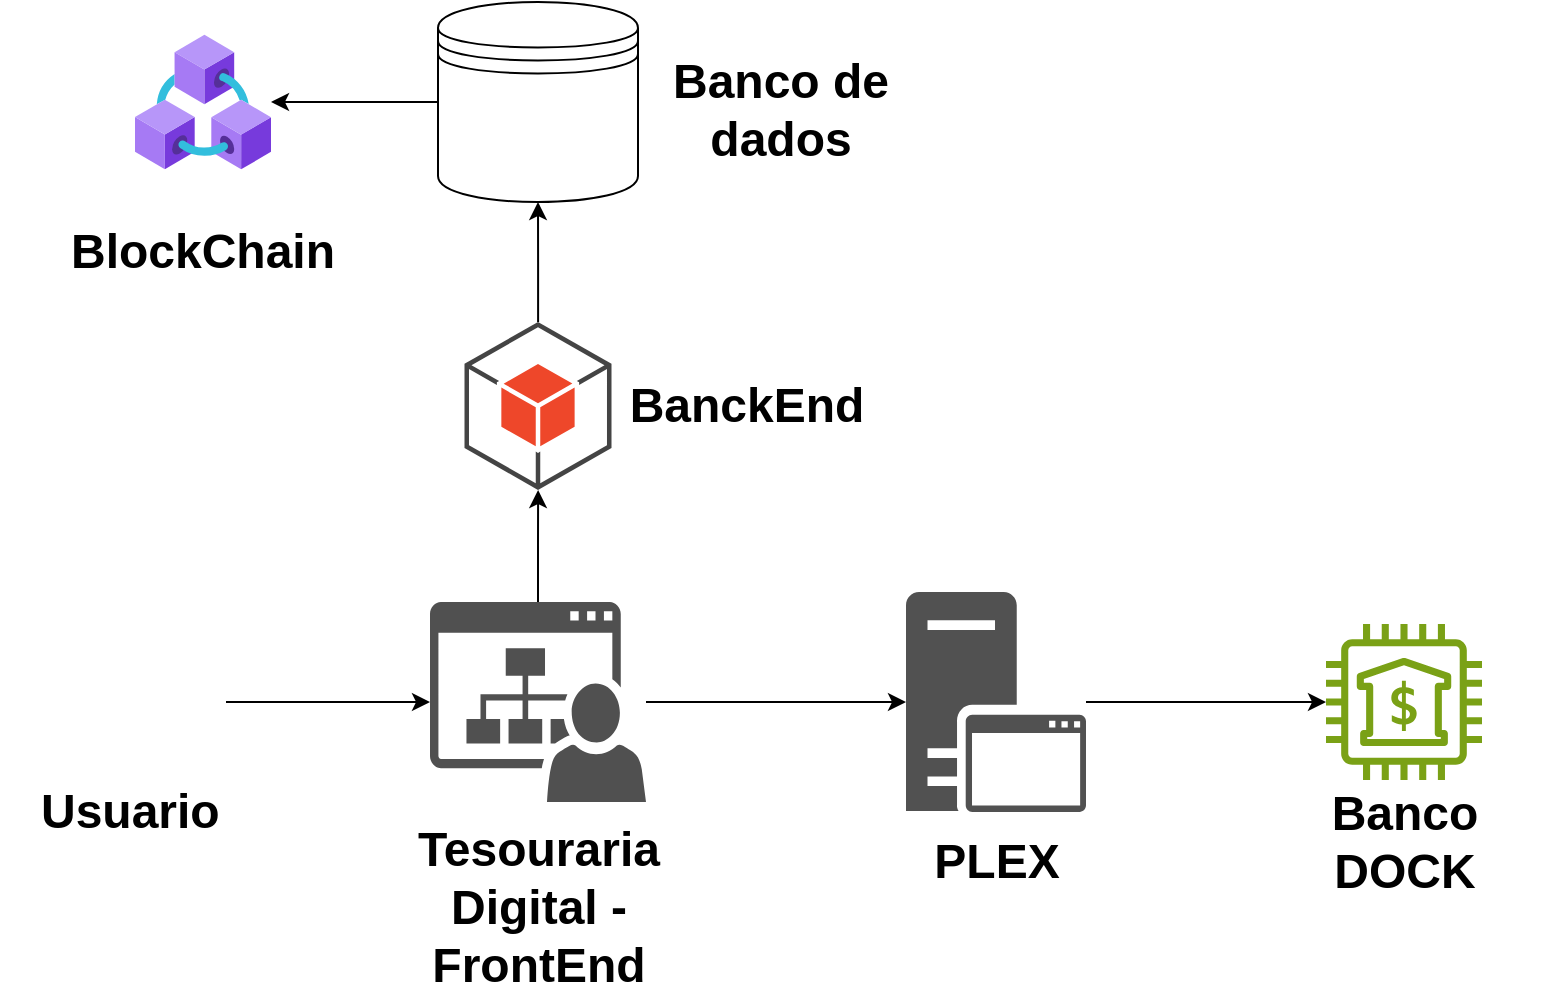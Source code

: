 <mxfile version="24.7.7" pages="3">
  <diagram name="Infra Estrutura de comunicação" id="r31mNQXhlYBbTmS-FtaR">
    <mxGraphModel dx="1714" dy="738" grid="1" gridSize="10" guides="1" tooltips="1" connect="1" arrows="1" fold="1" page="1" pageScale="1" pageWidth="827" pageHeight="1169" math="0" shadow="0">
      <root>
        <mxCell id="0" />
        <mxCell id="1" parent="0" />
        <mxCell id="mFi_zFzauyfVC6vekm5a-9" style="edgeStyle=orthogonalEdgeStyle;rounded=0;orthogonalLoop=1;jettySize=auto;html=1;" parent="1" source="mFi_zFzauyfVC6vekm5a-2" target="mFi_zFzauyfVC6vekm5a-5" edge="1">
          <mxGeometry relative="1" as="geometry" />
        </mxCell>
        <mxCell id="mFi_zFzauyfVC6vekm5a-2" value="" style="shape=image;html=1;verticalAlign=top;verticalLabelPosition=bottom;labelBackgroundColor=#ffffff;imageAspect=0;aspect=fixed;image=https://cdn3.iconfinder.com/data/icons/essential-rounded/64/Rounded-31-128.png" parent="1" vertex="1">
          <mxGeometry x="40" y="435" width="90" height="90" as="geometry" />
        </mxCell>
        <mxCell id="mFi_zFzauyfVC6vekm5a-16" style="edgeStyle=orthogonalEdgeStyle;rounded=0;orthogonalLoop=1;jettySize=auto;html=1;" parent="1" source="mFi_zFzauyfVC6vekm5a-3" target="mFi_zFzauyfVC6vekm5a-4" edge="1">
          <mxGeometry relative="1" as="geometry" />
        </mxCell>
        <mxCell id="mFi_zFzauyfVC6vekm5a-3" value="" style="shape=datastore;html=1;labelPosition=center;verticalLabelPosition=bottom;align=center;verticalAlign=top;" parent="1" vertex="1">
          <mxGeometry x="236" y="130" width="100" height="100" as="geometry" />
        </mxCell>
        <mxCell id="mFi_zFzauyfVC6vekm5a-4" value="" style="image;aspect=fixed;html=1;points=[];align=center;fontSize=12;image=img/lib/azure2/blockchain/Azure_Blockchain_Service.svg;" parent="1" vertex="1">
          <mxGeometry x="84.5" y="146" width="68" height="68" as="geometry" />
        </mxCell>
        <mxCell id="mFi_zFzauyfVC6vekm5a-10" style="edgeStyle=orthogonalEdgeStyle;rounded=0;orthogonalLoop=1;jettySize=auto;html=1;" parent="1" source="mFi_zFzauyfVC6vekm5a-5" target="mFi_zFzauyfVC6vekm5a-6" edge="1">
          <mxGeometry relative="1" as="geometry" />
        </mxCell>
        <mxCell id="mFi_zFzauyfVC6vekm5a-14" style="edgeStyle=orthogonalEdgeStyle;rounded=0;orthogonalLoop=1;jettySize=auto;html=1;" parent="1" source="mFi_zFzauyfVC6vekm5a-5" target="mFi_zFzauyfVC6vekm5a-13" edge="1">
          <mxGeometry relative="1" as="geometry" />
        </mxCell>
        <mxCell id="mFi_zFzauyfVC6vekm5a-5" value="" style="sketch=0;pointerEvents=1;shadow=0;dashed=0;html=1;strokeColor=none;fillColor=#505050;labelPosition=center;verticalLabelPosition=bottom;verticalAlign=top;outlineConnect=0;align=center;shape=mxgraph.office.sites.my_site;" parent="1" vertex="1">
          <mxGeometry x="232" y="430" width="108" height="100" as="geometry" />
        </mxCell>
        <mxCell id="mFi_zFzauyfVC6vekm5a-21" style="edgeStyle=orthogonalEdgeStyle;rounded=0;orthogonalLoop=1;jettySize=auto;html=1;" parent="1" source="mFi_zFzauyfVC6vekm5a-6" target="mFi_zFzauyfVC6vekm5a-20" edge="1">
          <mxGeometry relative="1" as="geometry" />
        </mxCell>
        <mxCell id="mFi_zFzauyfVC6vekm5a-6" value="" style="sketch=0;pointerEvents=1;shadow=0;dashed=0;html=1;strokeColor=none;labelPosition=center;verticalLabelPosition=bottom;verticalAlign=top;align=center;fillColor=#515151;shape=mxgraph.mscae.system_center.secondary_site" parent="1" vertex="1">
          <mxGeometry x="470" y="425" width="90" height="110" as="geometry" />
        </mxCell>
        <mxCell id="mFi_zFzauyfVC6vekm5a-15" style="edgeStyle=orthogonalEdgeStyle;rounded=0;orthogonalLoop=1;jettySize=auto;html=1;" parent="1" source="mFi_zFzauyfVC6vekm5a-13" target="mFi_zFzauyfVC6vekm5a-3" edge="1">
          <mxGeometry relative="1" as="geometry" />
        </mxCell>
        <mxCell id="mFi_zFzauyfVC6vekm5a-13" value="" style="outlineConnect=0;dashed=0;verticalLabelPosition=bottom;verticalAlign=top;align=center;html=1;shape=mxgraph.aws3.android;fillColor=#EE472A;gradientColor=none;" parent="1" vertex="1">
          <mxGeometry x="249.25" y="290" width="73.5" height="84" as="geometry" />
        </mxCell>
        <mxCell id="mFi_zFzauyfVC6vekm5a-17" value="Usuario&amp;nbsp;" style="text;strokeColor=none;fillColor=none;html=1;fontSize=24;fontStyle=1;verticalAlign=middle;align=center;whiteSpace=wrap;" parent="1" vertex="1">
          <mxGeometry x="17.5" y="510" width="135" height="50" as="geometry" />
        </mxCell>
        <mxCell id="mFi_zFzauyfVC6vekm5a-18" value="Tesouraria Digital - FrontEnd" style="text;strokeColor=none;fillColor=none;html=1;fontSize=24;fontStyle=1;verticalAlign=middle;align=center;whiteSpace=wrap;" parent="1" vertex="1">
          <mxGeometry x="218.5" y="535" width="135" height="95" as="geometry" />
        </mxCell>
        <mxCell id="mFi_zFzauyfVC6vekm5a-19" value="PLEX" style="text;strokeColor=none;fillColor=none;html=1;fontSize=24;fontStyle=1;verticalAlign=middle;align=center;whiteSpace=wrap;" parent="1" vertex="1">
          <mxGeometry x="447.5" y="535" width="135" height="50" as="geometry" />
        </mxCell>
        <mxCell id="mFi_zFzauyfVC6vekm5a-20" value="" style="sketch=0;outlineConnect=0;fontColor=#232F3E;gradientColor=none;fillColor=#7AA116;strokeColor=none;dashed=0;verticalLabelPosition=bottom;verticalAlign=top;align=center;html=1;fontSize=12;fontStyle=0;aspect=fixed;pointerEvents=1;shape=mxgraph.aws4.bank;" parent="1" vertex="1">
          <mxGeometry x="680" y="441" width="78" height="78" as="geometry" />
        </mxCell>
        <mxCell id="mFi_zFzauyfVC6vekm5a-22" value="Banco DOCK" style="text;strokeColor=none;fillColor=none;html=1;fontSize=24;fontStyle=1;verticalAlign=middle;align=center;whiteSpace=wrap;" parent="1" vertex="1">
          <mxGeometry x="651.5" y="525" width="135" height="50" as="geometry" />
        </mxCell>
        <mxCell id="mFi_zFzauyfVC6vekm5a-25" value="BanckEnd" style="text;strokeColor=none;fillColor=none;html=1;fontSize=24;fontStyle=1;verticalAlign=middle;align=center;whiteSpace=wrap;" parent="1" vertex="1">
          <mxGeometry x="322.75" y="307" width="135" height="50" as="geometry" />
        </mxCell>
        <mxCell id="mFi_zFzauyfVC6vekm5a-26" value="Banco de dados" style="text;strokeColor=none;fillColor=none;html=1;fontSize=24;fontStyle=1;verticalAlign=middle;align=center;whiteSpace=wrap;" parent="1" vertex="1">
          <mxGeometry x="340" y="159" width="135" height="50" as="geometry" />
        </mxCell>
        <mxCell id="mFi_zFzauyfVC6vekm5a-28" value="BlockChain" style="text;strokeColor=none;fillColor=none;html=1;fontSize=24;fontStyle=1;verticalAlign=middle;align=center;whiteSpace=wrap;" parent="1" vertex="1">
          <mxGeometry x="51" y="230" width="135" height="50" as="geometry" />
        </mxCell>
      </root>
    </mxGraphModel>
  </diagram>
  <diagram id="HyRGngIoaktzdJjp7ZNS" name="Cadastro Usuario">
    <mxGraphModel dx="2016" dy="868" grid="1" gridSize="10" guides="1" tooltips="1" connect="1" arrows="1" fold="1" page="1" pageScale="1" pageWidth="827" pageHeight="1169" math="0" shadow="0">
      <root>
        <mxCell id="0" />
        <mxCell id="1" parent="0" />
        <mxCell id="AH1adNombmmw1FnsNmIA-6" value="CPF/CNPJ" style="fillColor=none;strokeColor=none;align=left;fontSize=14;fontColor=#212529;" vertex="1" parent="1">
          <mxGeometry width="260" height="40" relative="1" as="geometry">
            <mxPoint x="40" y="260" as="offset" />
          </mxGeometry>
        </mxCell>
        <mxCell id="AH1adNombmmw1FnsNmIA-7" value="" style="html=1;shadow=0;dashed=0;shape=mxgraph.bootstrap.rrect;rSize=5;fillColor=none;strokeColor=#999999;align=left;spacing=15;fontSize=14;fontColor=#6C767D;" vertex="1" parent="1">
          <mxGeometry width="390" height="30" relative="1" as="geometry">
            <mxPoint x="40" y="300" as="offset" />
          </mxGeometry>
        </mxCell>
        <mxCell id="AH1adNombmmw1FnsNmIA-13" value="Nome" style="fillColor=none;strokeColor=none;align=left;fontSize=14;" vertex="1" parent="1">
          <mxGeometry x="40" y="40" width="100" height="30" as="geometry" />
        </mxCell>
        <mxCell id="AH1adNombmmw1FnsNmIA-15" value="Sobrenome" style="fillColor=none;strokeColor=none;align=left;fontSize=14;" vertex="1" parent="1">
          <mxGeometry x="310" y="40" width="100" height="30" as="geometry" />
        </mxCell>
        <mxCell id="AH1adNombmmw1FnsNmIA-20" value="Cidade" style="fillColor=none;strokeColor=none;align=left;fontSize=14;" vertex="1" parent="1">
          <mxGeometry x="40" y="120" width="100" height="30" as="geometry" />
        </mxCell>
        <mxCell id="AH1adNombmmw1FnsNmIA-22" value="Estado" style="fillColor=none;strokeColor=none;align=left;fontSize=14;" vertex="1" parent="1">
          <mxGeometry x="314" y="120" width="100" height="30" as="geometry" />
        </mxCell>
        <mxCell id="AH1adNombmmw1FnsNmIA-26" value="Cep" style="fillColor=none;strokeColor=none;align=left;fontSize=14;" vertex="1" parent="1">
          <mxGeometry x="580" y="120" width="190" height="30" as="geometry" />
        </mxCell>
        <mxCell id="AH1adNombmmw1FnsNmIA-30" value="Email" style="fillColor=none;strokeColor=none;align=left;fontSize=14;fontColor=#212529;" vertex="1" parent="1">
          <mxGeometry x="440" y="270" width="400" height="30" as="geometry" />
        </mxCell>
        <mxCell id="AH1adNombmmw1FnsNmIA-31" value="" style="html=1;shadow=0;dashed=0;shape=mxgraph.bootstrap.rrect;rSize=5;fillColor=none;strokeColor=#999999;align=left;spacing=15;fontSize=14;fontColor=#6C767D;" vertex="1" parent="1">
          <mxGeometry x="440" y="300" width="395" height="30" as="geometry" />
        </mxCell>
        <mxCell id="AH1adNombmmw1FnsNmIA-32" value="Confirma senha" style="fillColor=none;strokeColor=none;align=left;fontSize=14;fontColor=#212529;" vertex="1" parent="1">
          <mxGeometry x="440" y="340" width="400" height="30" as="geometry" />
        </mxCell>
        <mxCell id="AH1adNombmmw1FnsNmIA-33" value="" style="html=1;shadow=0;dashed=0;shape=mxgraph.bootstrap.rrect;rSize=5;fillColor=none;strokeColor=#999999;align=left;spacing=15;fontSize=14;fontColor=#6C767D;" vertex="1" parent="1">
          <mxGeometry x="445" y="370" width="395" height="30" as="geometry" />
        </mxCell>
        <mxCell id="AH1adNombmmw1FnsNmIA-34" value="Endereço" style="fillColor=none;strokeColor=none;align=left;fontSize=14;fontColor=#212529;" vertex="1" parent="1">
          <mxGeometry x="40" y="190" width="390" height="30" as="geometry" />
        </mxCell>
        <mxCell id="AH1adNombmmw1FnsNmIA-35" value="1234 Main St" style="html=1;shadow=0;dashed=0;shape=mxgraph.bootstrap.rrect;rSize=5;fillColor=none;strokeColor=#999999;align=left;spacing=15;fontSize=14;fontColor=#6C767D;" vertex="1" parent="1">
          <mxGeometry x="40" y="220" width="800" height="30" as="geometry" />
        </mxCell>
        <mxCell id="AH1adNombmmw1FnsNmIA-46" value="Sign in" style="html=1;shadow=0;dashed=0;shape=mxgraph.bootstrap.rrect;rSize=5;fillColor=#0085FC;strokeColor=none;align=center;fontSize=14;fontColor=#FFFFFF;" vertex="1" parent="1">
          <mxGeometry x="727" y="420" width="100" height="40" as="geometry" />
        </mxCell>
        <mxCell id="AH1adNombmmw1FnsNmIA-47" value="" style="html=1;shadow=0;dashed=0;shape=mxgraph.bootstrap.rrect;rSize=5;fillColor=none;strokeColor=#999999;align=left;spacing=15;fontSize=14;fontColor=#6C767D;" vertex="1" parent="1">
          <mxGeometry x="40" y="80" width="260" height="30" as="geometry" />
        </mxCell>
        <mxCell id="AH1adNombmmw1FnsNmIA-48" value="" style="html=1;shadow=0;dashed=0;shape=mxgraph.bootstrap.rrect;rSize=5;fillColor=none;strokeColor=#999999;align=left;spacing=15;fontSize=14;fontColor=#6C767D;" vertex="1" parent="1">
          <mxGeometry x="310" y="80" width="260" height="30" as="geometry" />
        </mxCell>
        <mxCell id="AH1adNombmmw1FnsNmIA-49" value="" style="html=1;shadow=0;dashed=0;shape=mxgraph.bootstrap.rrect;rSize=5;fillColor=none;strokeColor=#999999;align=left;spacing=15;fontSize=14;fontColor=#6C767D;" vertex="1" parent="1">
          <mxGeometry x="40" y="150" width="260" height="30" as="geometry" />
        </mxCell>
        <mxCell id="AH1adNombmmw1FnsNmIA-50" value="" style="html=1;shadow=0;dashed=0;shape=mxgraph.bootstrap.rrect;rSize=5;fillColor=none;strokeColor=#999999;align=left;spacing=15;fontSize=14;fontColor=#6C767D;" vertex="1" parent="1">
          <mxGeometry x="310" y="150" width="260" height="30" as="geometry" />
        </mxCell>
        <mxCell id="AH1adNombmmw1FnsNmIA-51" value="" style="html=1;shadow=0;dashed=0;shape=mxgraph.bootstrap.rrect;rSize=5;fillColor=none;strokeColor=#999999;align=left;spacing=15;fontSize=14;fontColor=#6C767D;" vertex="1" parent="1">
          <mxGeometry x="580" y="150" width="260" height="30" as="geometry" />
        </mxCell>
        <mxCell id="AH1adNombmmw1FnsNmIA-52" value="Senha" style="fillColor=none;strokeColor=none;align=left;fontSize=14;fontColor=#212529;" vertex="1" parent="1">
          <mxGeometry x="40" y="340" width="400" height="30" as="geometry" />
        </mxCell>
        <mxCell id="AH1adNombmmw1FnsNmIA-53" value="" style="html=1;shadow=0;dashed=0;shape=mxgraph.bootstrap.rrect;rSize=5;fillColor=none;strokeColor=#999999;align=left;spacing=15;fontSize=14;fontColor=#6C767D;" vertex="1" parent="1">
          <mxGeometry x="45" y="370" width="395" height="30" as="geometry" />
        </mxCell>
      </root>
    </mxGraphModel>
  </diagram>
  <diagram id="P0t9KzrNodGsaRFYRurn" name="Login">
    <mxGraphModel dx="1714" dy="738" grid="1" gridSize="10" guides="1" tooltips="1" connect="1" arrows="1" fold="1" page="1" pageScale="1" pageWidth="827" pageHeight="1169" math="0" shadow="0">
      <root>
        <mxCell id="0" />
        <mxCell id="1" parent="0" />
        <mxCell id="NYS647m86gorgI4VtkIJ-1" value="Login" style="html=1;shadow=0;dashed=0;shape=mxgraph.bootstrap.rrect;rSize=5;html=1;strokeColor=#C8C8C8;fillColor=#ffffff;whiteSpace=wrap;verticalAlign=top;align=left;fontSize=18;spacing=15;spacingTop=-5;" vertex="1" parent="1">
          <mxGeometry x="210" y="200" width="400" height="370" as="geometry" />
        </mxCell>
        <mxCell id="NYS647m86gorgI4VtkIJ-2" value="" style="shape=line;strokeColor=#dddddd;resizeWidth=1;" vertex="1" parent="NYS647m86gorgI4VtkIJ-1">
          <mxGeometry width="400" height="10" relative="1" as="geometry">
            <mxPoint y="50" as="offset" />
          </mxGeometry>
        </mxCell>
        <mxCell id="NYS647m86gorgI4VtkIJ-3" value="" style="html=1;shadow=0;dashed=0;shape=mxgraph.bootstrap.x;strokeColor=#868686;strokeWidth=2;" vertex="1" parent="NYS647m86gorgI4VtkIJ-1">
          <mxGeometry x="1" width="8" height="8" relative="1" as="geometry">
            <mxPoint x="-24" y="20" as="offset" />
          </mxGeometry>
        </mxCell>
        <mxCell id="NYS647m86gorgI4VtkIJ-4" value="Cpf ou Email" style="strokeColor=none;fillColor=none;resizeWidth=1;align=left;verticalAlign=top;spacing=10;fontSize=14;whiteSpace=wrap;html=1;" vertex="1" parent="NYS647m86gorgI4VtkIJ-1">
          <mxGeometry width="400" height="40" relative="1" as="geometry">
            <mxPoint y="60" as="offset" />
          </mxGeometry>
        </mxCell>
        <mxCell id="NYS647m86gorgI4VtkIJ-5" value="" style="html=1;shadow=0;dashed=0;shape=mxgraph.bootstrap.rrect;rSize=5;strokeColor=#CED4DA;fillColor=none;align=left;verticalAlign=middle;spacing=10;fontSize=14;whiteSpace=wrap;html=1;" vertex="1" parent="NYS647m86gorgI4VtkIJ-1">
          <mxGeometry width="380" height="40" relative="1" as="geometry">
            <mxPoint x="10" y="100" as="offset" />
          </mxGeometry>
        </mxCell>
        <mxCell id="NYS647m86gorgI4VtkIJ-6" value="Senha" style="strokeColor=none;fillColor=none;resizeWidth=1;align=left;verticalAlign=top;spacing=10;fontSize=14;whiteSpace=wrap;html=1;" vertex="1" parent="NYS647m86gorgI4VtkIJ-1">
          <mxGeometry width="400" height="40" relative="1" as="geometry">
            <mxPoint y="160" as="offset" />
          </mxGeometry>
        </mxCell>
        <mxCell id="NYS647m86gorgI4VtkIJ-7" value="" style="html=1;shadow=0;dashed=0;shape=mxgraph.bootstrap.rrect;rSize=5;strokeColor=#CED4DA;fillColor=none;align=left;verticalAlign=middle;spacing=10;fontSize=14;whiteSpace=wrap;html=1;" vertex="1" parent="NYS647m86gorgI4VtkIJ-1">
          <mxGeometry width="380" height="40" relative="1" as="geometry">
            <mxPoint x="10" y="200" as="offset" />
          </mxGeometry>
        </mxCell>
        <mxCell id="NYS647m86gorgI4VtkIJ-8" value="" style="shape=line;strokeColor=#dddddd;resizeWidth=1;" vertex="1" parent="NYS647m86gorgI4VtkIJ-1">
          <mxGeometry width="400" height="10" relative="1" as="geometry">
            <mxPoint y="290" as="offset" />
          </mxGeometry>
        </mxCell>
        <mxCell id="NYS647m86gorgI4VtkIJ-9" value="Acessar" style="html=1;shadow=0;dashed=0;shape=mxgraph.bootstrap.rrect;rSize=5;fillColor=#0085FC;strokeColor=none;fontColor=#FFFFFF;fontSize=14;" vertex="1" parent="NYS647m86gorgI4VtkIJ-1">
          <mxGeometry x="1" y="1" width="110" height="40" relative="1" as="geometry">
            <mxPoint x="-130" y="-60" as="offset" />
          </mxGeometry>
        </mxCell>
      </root>
    </mxGraphModel>
  </diagram>
</mxfile>
